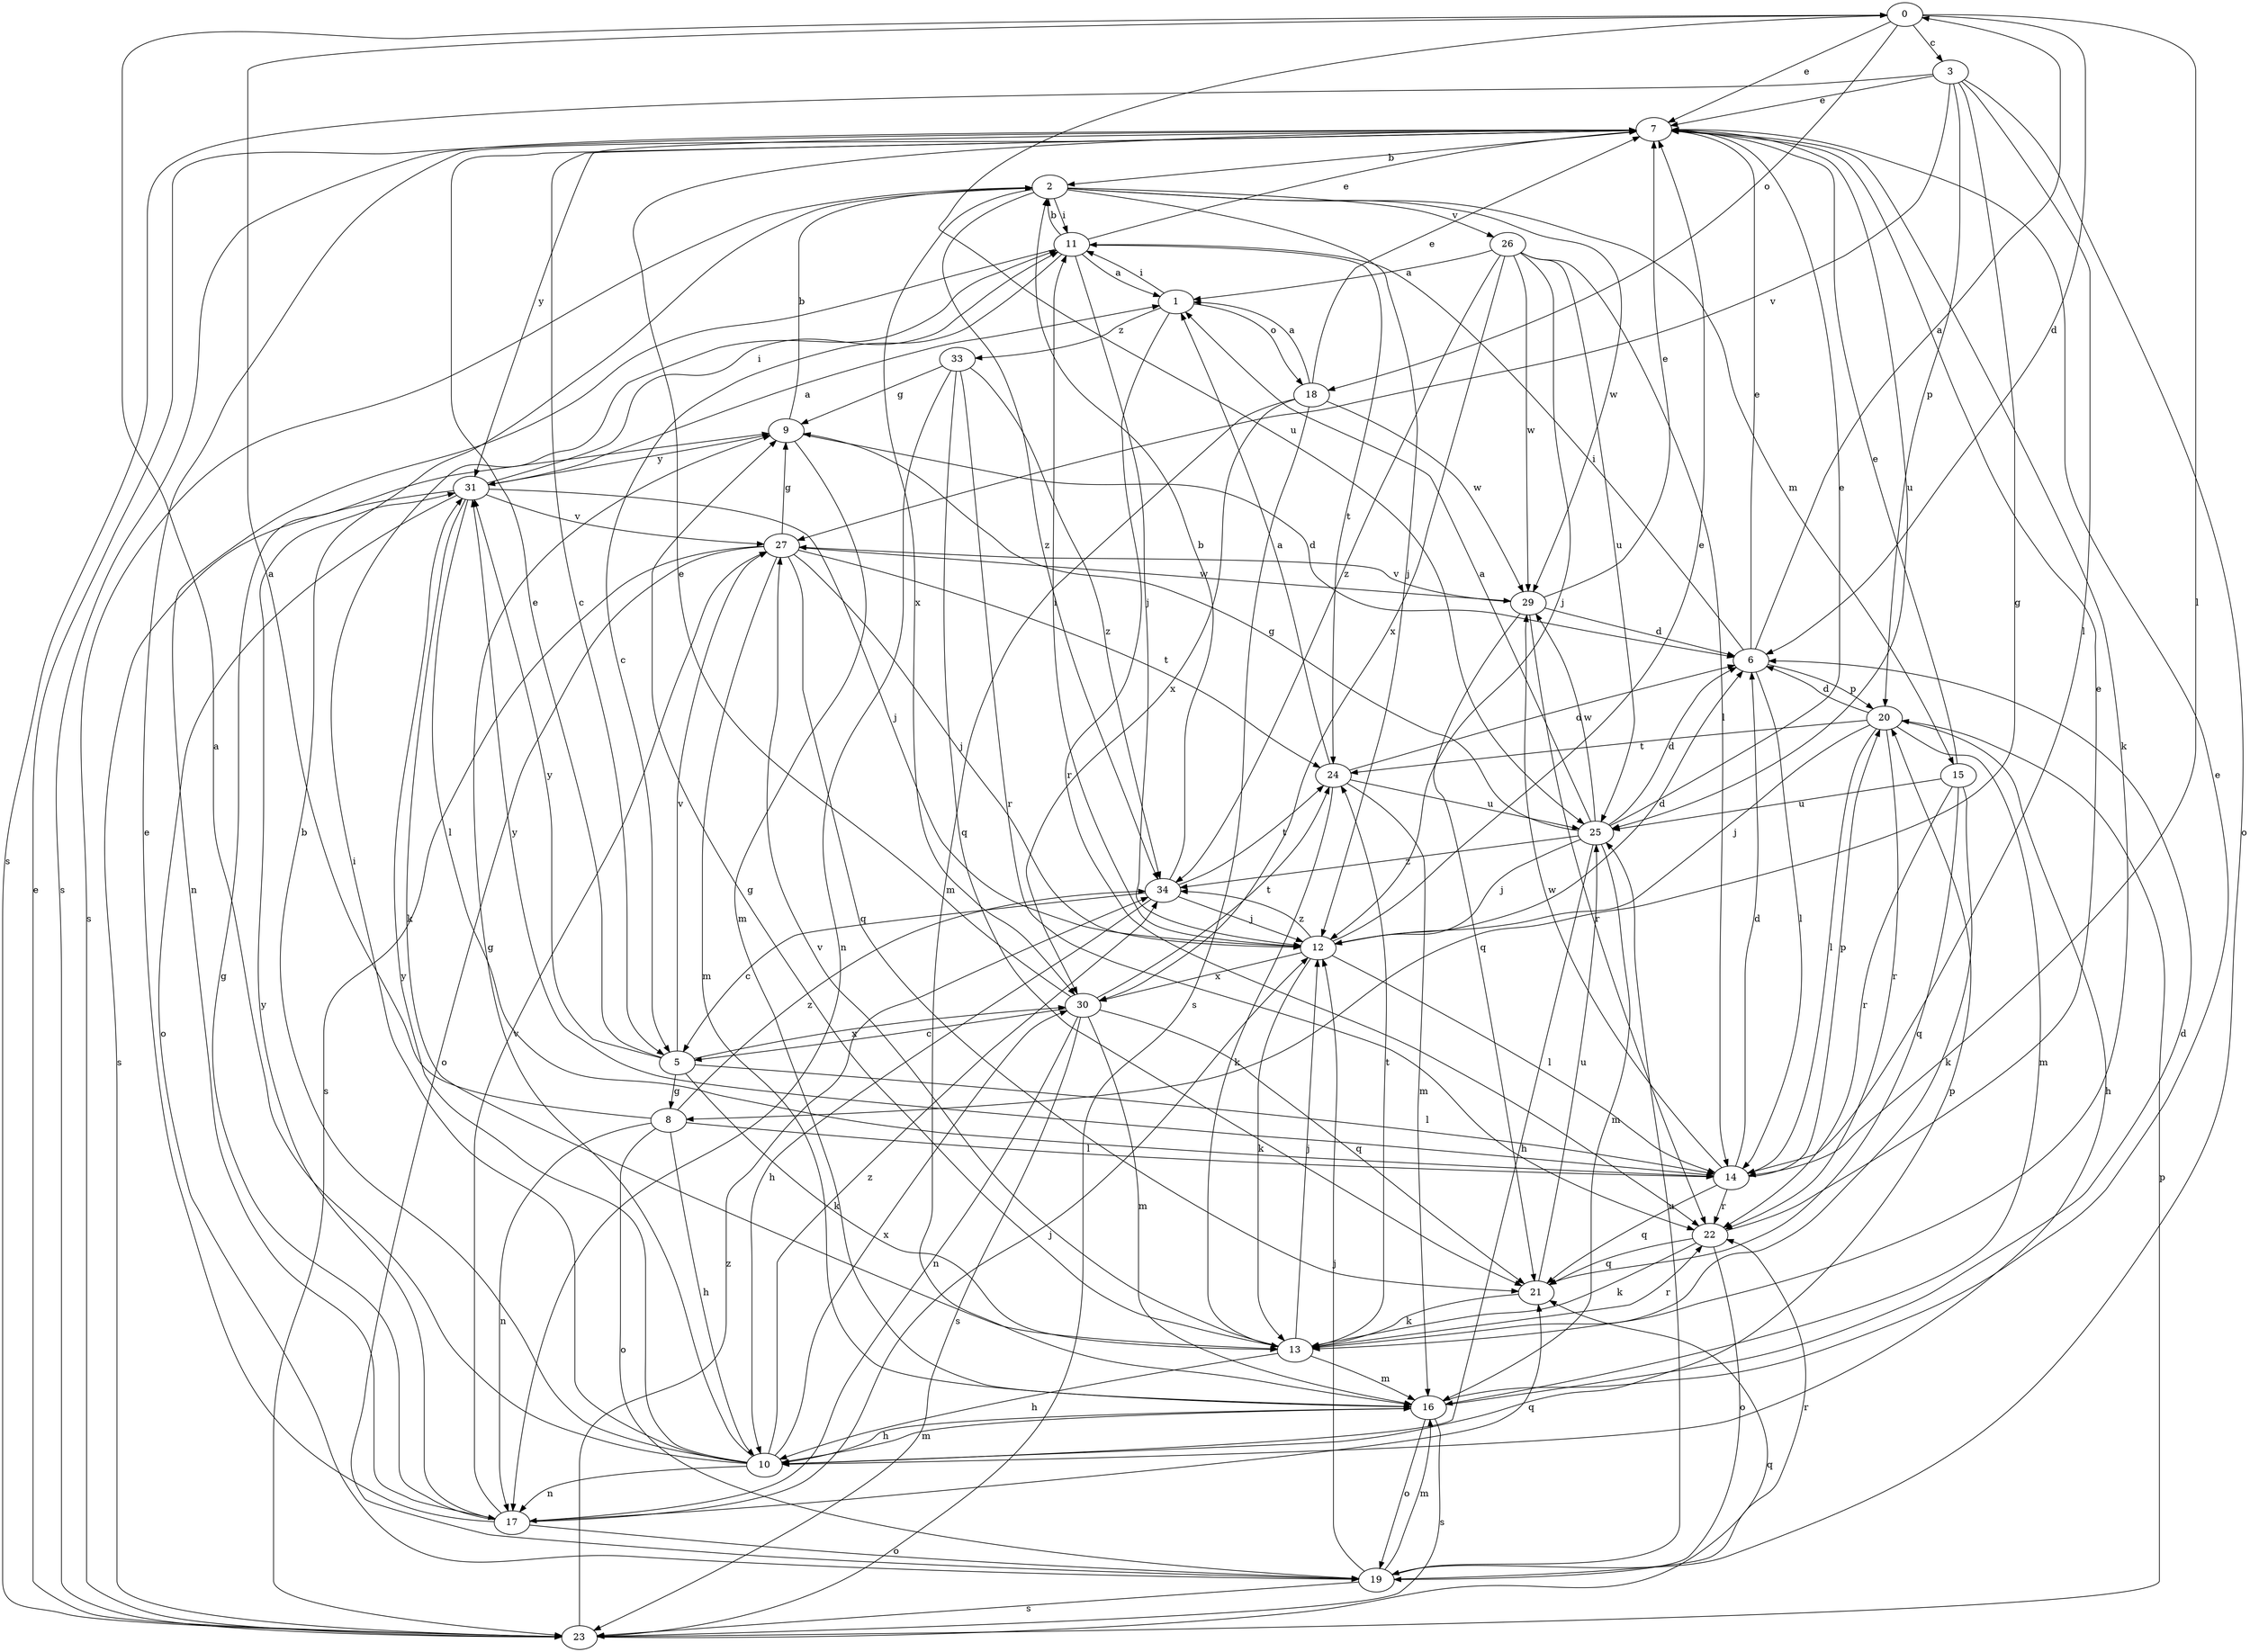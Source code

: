 strict digraph  {
0;
1;
2;
3;
5;
6;
7;
8;
9;
10;
11;
12;
13;
14;
15;
16;
17;
18;
19;
20;
21;
22;
23;
24;
25;
26;
27;
29;
30;
31;
33;
34;
0 -> 3  [label=c];
0 -> 6  [label=d];
0 -> 7  [label=e];
0 -> 14  [label=l];
0 -> 18  [label=o];
0 -> 25  [label=u];
1 -> 11  [label=i];
1 -> 18  [label=o];
1 -> 22  [label=r];
1 -> 33  [label=z];
2 -> 11  [label=i];
2 -> 12  [label=j];
2 -> 15  [label=m];
2 -> 23  [label=s];
2 -> 26  [label=v];
2 -> 29  [label=w];
2 -> 30  [label=x];
2 -> 34  [label=z];
3 -> 7  [label=e];
3 -> 8  [label=g];
3 -> 14  [label=l];
3 -> 19  [label=o];
3 -> 20  [label=p];
3 -> 23  [label=s];
3 -> 27  [label=v];
5 -> 7  [label=e];
5 -> 8  [label=g];
5 -> 13  [label=k];
5 -> 14  [label=l];
5 -> 27  [label=v];
5 -> 30  [label=x];
5 -> 31  [label=y];
6 -> 0  [label=a];
6 -> 7  [label=e];
6 -> 11  [label=i];
6 -> 14  [label=l];
6 -> 20  [label=p];
7 -> 2  [label=b];
7 -> 5  [label=c];
7 -> 13  [label=k];
7 -> 23  [label=s];
7 -> 25  [label=u];
7 -> 31  [label=y];
8 -> 0  [label=a];
8 -> 10  [label=h];
8 -> 14  [label=l];
8 -> 17  [label=n];
8 -> 19  [label=o];
8 -> 34  [label=z];
9 -> 2  [label=b];
9 -> 6  [label=d];
9 -> 16  [label=m];
9 -> 31  [label=y];
10 -> 0  [label=a];
10 -> 2  [label=b];
10 -> 9  [label=g];
10 -> 11  [label=i];
10 -> 16  [label=m];
10 -> 17  [label=n];
10 -> 20  [label=p];
10 -> 30  [label=x];
10 -> 31  [label=y];
10 -> 34  [label=z];
11 -> 1  [label=a];
11 -> 2  [label=b];
11 -> 5  [label=c];
11 -> 7  [label=e];
11 -> 12  [label=j];
11 -> 17  [label=n];
11 -> 24  [label=t];
12 -> 6  [label=d];
12 -> 7  [label=e];
12 -> 11  [label=i];
12 -> 13  [label=k];
12 -> 14  [label=l];
12 -> 30  [label=x];
12 -> 34  [label=z];
13 -> 9  [label=g];
13 -> 10  [label=h];
13 -> 12  [label=j];
13 -> 16  [label=m];
13 -> 22  [label=r];
13 -> 24  [label=t];
13 -> 27  [label=v];
14 -> 6  [label=d];
14 -> 20  [label=p];
14 -> 21  [label=q];
14 -> 22  [label=r];
14 -> 29  [label=w];
14 -> 31  [label=y];
15 -> 7  [label=e];
15 -> 13  [label=k];
15 -> 21  [label=q];
15 -> 22  [label=r];
15 -> 25  [label=u];
16 -> 6  [label=d];
16 -> 7  [label=e];
16 -> 10  [label=h];
16 -> 19  [label=o];
16 -> 23  [label=s];
17 -> 7  [label=e];
17 -> 9  [label=g];
17 -> 12  [label=j];
17 -> 19  [label=o];
17 -> 21  [label=q];
17 -> 27  [label=v];
17 -> 31  [label=y];
18 -> 1  [label=a];
18 -> 7  [label=e];
18 -> 16  [label=m];
18 -> 23  [label=s];
18 -> 29  [label=w];
18 -> 30  [label=x];
19 -> 12  [label=j];
19 -> 16  [label=m];
19 -> 22  [label=r];
19 -> 23  [label=s];
19 -> 25  [label=u];
20 -> 6  [label=d];
20 -> 10  [label=h];
20 -> 12  [label=j];
20 -> 14  [label=l];
20 -> 16  [label=m];
20 -> 22  [label=r];
20 -> 24  [label=t];
21 -> 13  [label=k];
21 -> 25  [label=u];
22 -> 7  [label=e];
22 -> 13  [label=k];
22 -> 19  [label=o];
22 -> 21  [label=q];
23 -> 7  [label=e];
23 -> 20  [label=p];
23 -> 21  [label=q];
23 -> 34  [label=z];
24 -> 1  [label=a];
24 -> 6  [label=d];
24 -> 13  [label=k];
24 -> 16  [label=m];
24 -> 25  [label=u];
25 -> 1  [label=a];
25 -> 6  [label=d];
25 -> 7  [label=e];
25 -> 9  [label=g];
25 -> 10  [label=h];
25 -> 12  [label=j];
25 -> 16  [label=m];
25 -> 29  [label=w];
25 -> 34  [label=z];
26 -> 1  [label=a];
26 -> 12  [label=j];
26 -> 14  [label=l];
26 -> 25  [label=u];
26 -> 29  [label=w];
26 -> 30  [label=x];
26 -> 34  [label=z];
27 -> 9  [label=g];
27 -> 12  [label=j];
27 -> 16  [label=m];
27 -> 19  [label=o];
27 -> 21  [label=q];
27 -> 23  [label=s];
27 -> 24  [label=t];
27 -> 29  [label=w];
29 -> 6  [label=d];
29 -> 7  [label=e];
29 -> 21  [label=q];
29 -> 22  [label=r];
29 -> 27  [label=v];
30 -> 5  [label=c];
30 -> 7  [label=e];
30 -> 16  [label=m];
30 -> 17  [label=n];
30 -> 21  [label=q];
30 -> 23  [label=s];
30 -> 24  [label=t];
31 -> 1  [label=a];
31 -> 11  [label=i];
31 -> 12  [label=j];
31 -> 13  [label=k];
31 -> 14  [label=l];
31 -> 19  [label=o];
31 -> 23  [label=s];
31 -> 27  [label=v];
33 -> 9  [label=g];
33 -> 17  [label=n];
33 -> 21  [label=q];
33 -> 22  [label=r];
33 -> 34  [label=z];
34 -> 2  [label=b];
34 -> 5  [label=c];
34 -> 10  [label=h];
34 -> 12  [label=j];
34 -> 24  [label=t];
}
